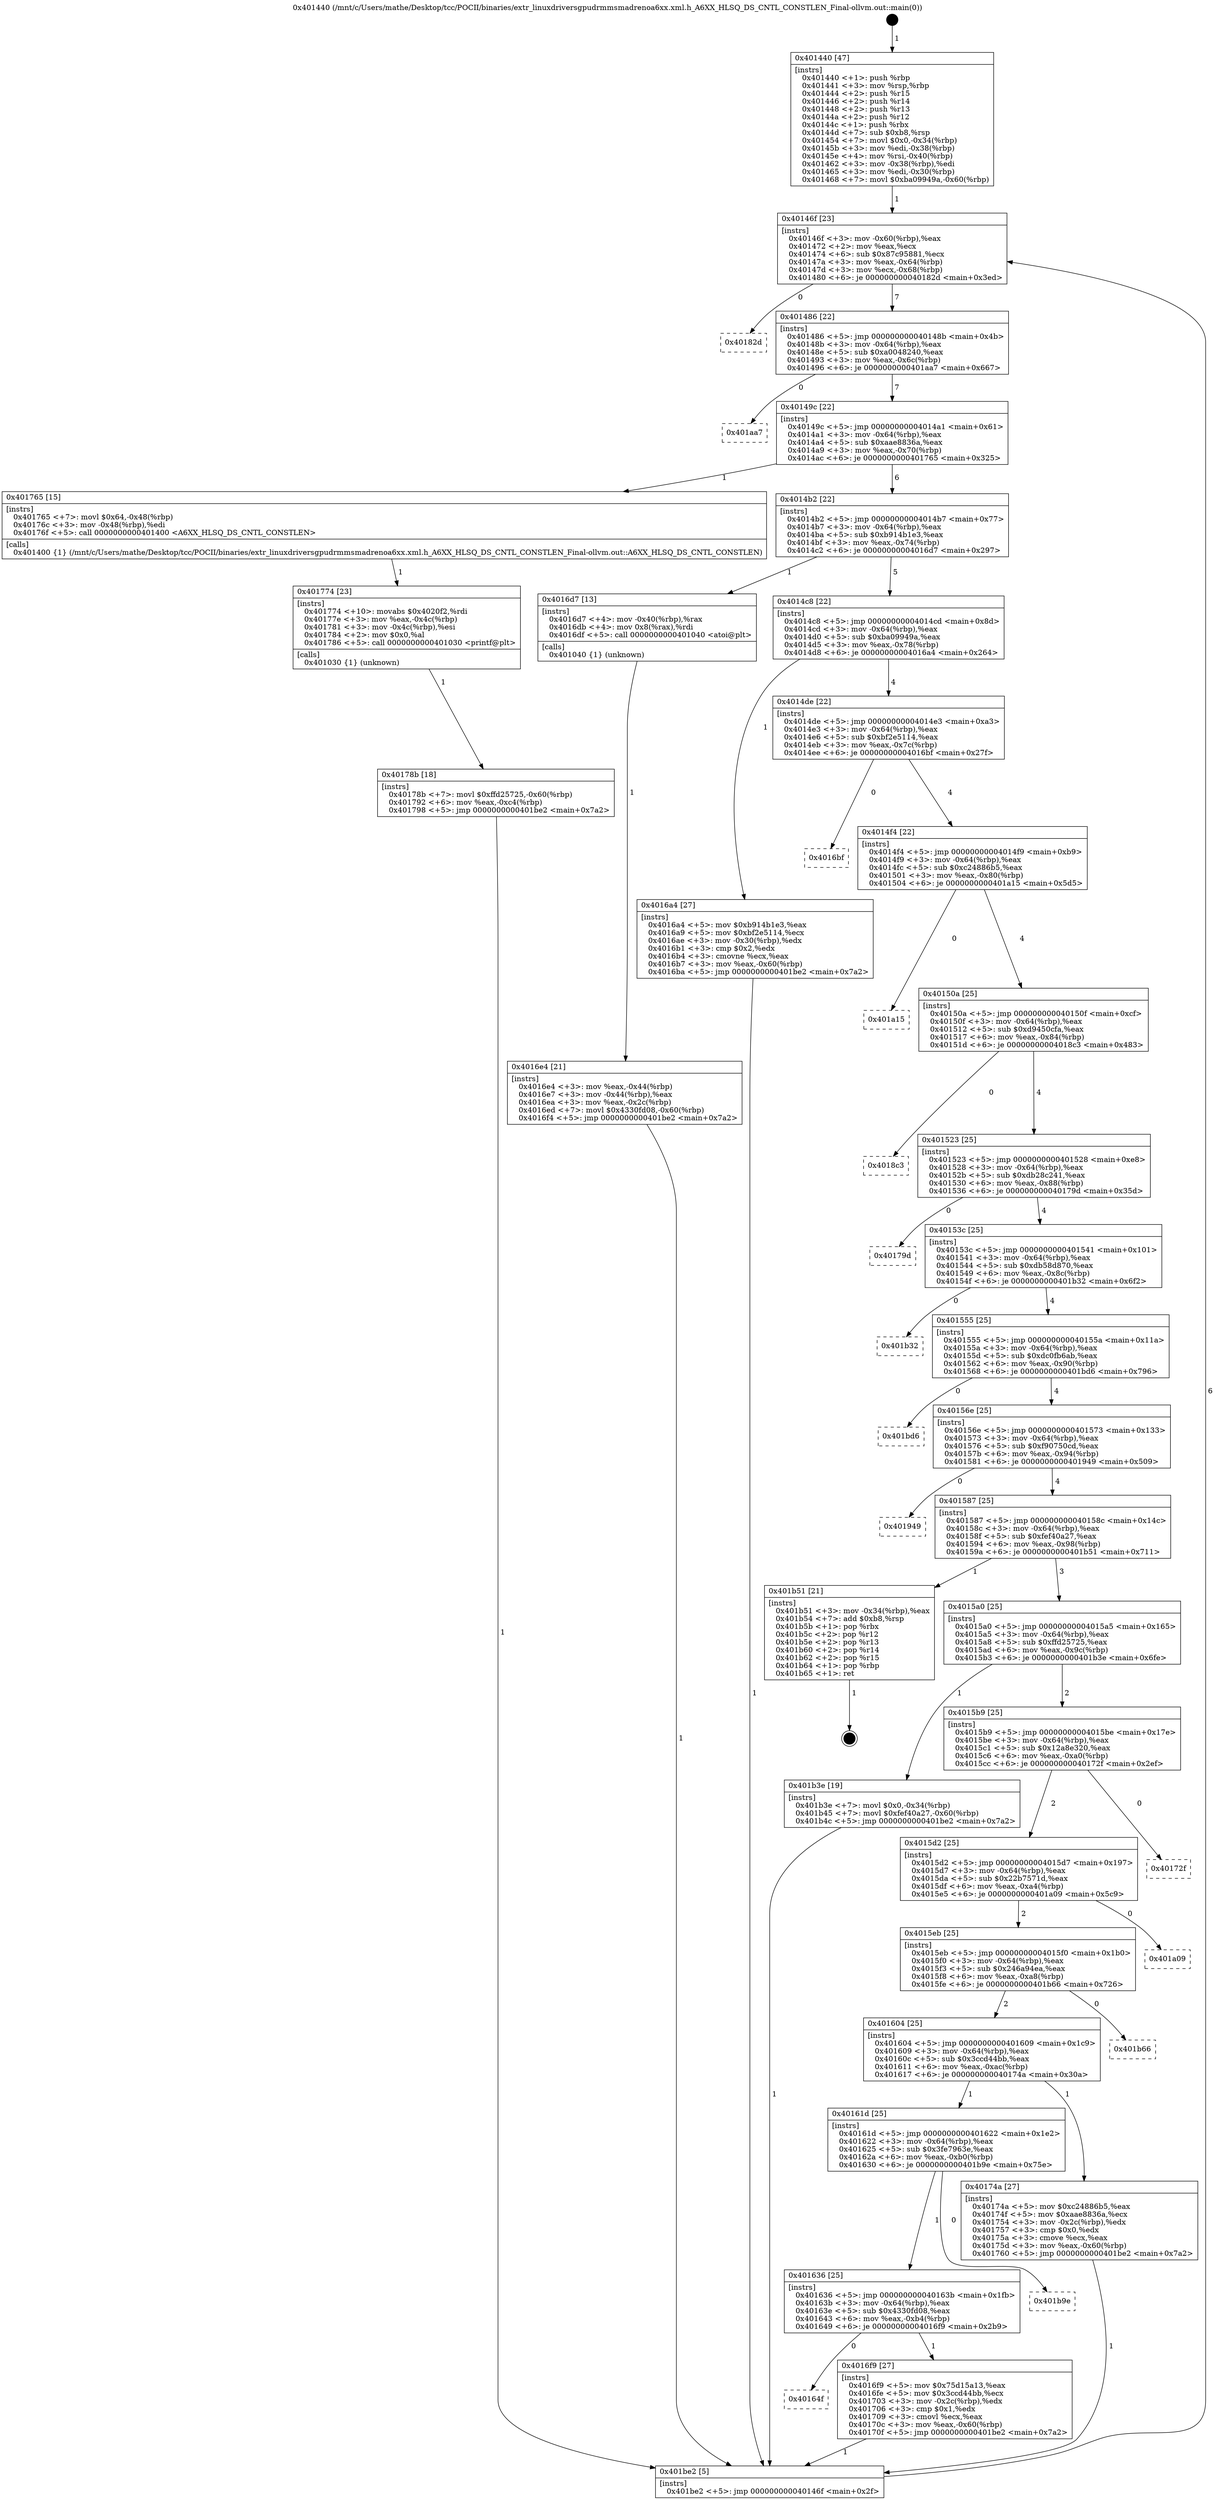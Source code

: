 digraph "0x401440" {
  label = "0x401440 (/mnt/c/Users/mathe/Desktop/tcc/POCII/binaries/extr_linuxdriversgpudrmmsmadrenoa6xx.xml.h_A6XX_HLSQ_DS_CNTL_CONSTLEN_Final-ollvm.out::main(0))"
  labelloc = "t"
  node[shape=record]

  Entry [label="",width=0.3,height=0.3,shape=circle,fillcolor=black,style=filled]
  "0x40146f" [label="{
     0x40146f [23]\l
     | [instrs]\l
     &nbsp;&nbsp;0x40146f \<+3\>: mov -0x60(%rbp),%eax\l
     &nbsp;&nbsp;0x401472 \<+2\>: mov %eax,%ecx\l
     &nbsp;&nbsp;0x401474 \<+6\>: sub $0x87c95881,%ecx\l
     &nbsp;&nbsp;0x40147a \<+3\>: mov %eax,-0x64(%rbp)\l
     &nbsp;&nbsp;0x40147d \<+3\>: mov %ecx,-0x68(%rbp)\l
     &nbsp;&nbsp;0x401480 \<+6\>: je 000000000040182d \<main+0x3ed\>\l
  }"]
  "0x40182d" [label="{
     0x40182d\l
  }", style=dashed]
  "0x401486" [label="{
     0x401486 [22]\l
     | [instrs]\l
     &nbsp;&nbsp;0x401486 \<+5\>: jmp 000000000040148b \<main+0x4b\>\l
     &nbsp;&nbsp;0x40148b \<+3\>: mov -0x64(%rbp),%eax\l
     &nbsp;&nbsp;0x40148e \<+5\>: sub $0xa0048240,%eax\l
     &nbsp;&nbsp;0x401493 \<+3\>: mov %eax,-0x6c(%rbp)\l
     &nbsp;&nbsp;0x401496 \<+6\>: je 0000000000401aa7 \<main+0x667\>\l
  }"]
  Exit [label="",width=0.3,height=0.3,shape=circle,fillcolor=black,style=filled,peripheries=2]
  "0x401aa7" [label="{
     0x401aa7\l
  }", style=dashed]
  "0x40149c" [label="{
     0x40149c [22]\l
     | [instrs]\l
     &nbsp;&nbsp;0x40149c \<+5\>: jmp 00000000004014a1 \<main+0x61\>\l
     &nbsp;&nbsp;0x4014a1 \<+3\>: mov -0x64(%rbp),%eax\l
     &nbsp;&nbsp;0x4014a4 \<+5\>: sub $0xaae8836a,%eax\l
     &nbsp;&nbsp;0x4014a9 \<+3\>: mov %eax,-0x70(%rbp)\l
     &nbsp;&nbsp;0x4014ac \<+6\>: je 0000000000401765 \<main+0x325\>\l
  }"]
  "0x40178b" [label="{
     0x40178b [18]\l
     | [instrs]\l
     &nbsp;&nbsp;0x40178b \<+7\>: movl $0xffd25725,-0x60(%rbp)\l
     &nbsp;&nbsp;0x401792 \<+6\>: mov %eax,-0xc4(%rbp)\l
     &nbsp;&nbsp;0x401798 \<+5\>: jmp 0000000000401be2 \<main+0x7a2\>\l
  }"]
  "0x401765" [label="{
     0x401765 [15]\l
     | [instrs]\l
     &nbsp;&nbsp;0x401765 \<+7\>: movl $0x64,-0x48(%rbp)\l
     &nbsp;&nbsp;0x40176c \<+3\>: mov -0x48(%rbp),%edi\l
     &nbsp;&nbsp;0x40176f \<+5\>: call 0000000000401400 \<A6XX_HLSQ_DS_CNTL_CONSTLEN\>\l
     | [calls]\l
     &nbsp;&nbsp;0x401400 \{1\} (/mnt/c/Users/mathe/Desktop/tcc/POCII/binaries/extr_linuxdriversgpudrmmsmadrenoa6xx.xml.h_A6XX_HLSQ_DS_CNTL_CONSTLEN_Final-ollvm.out::A6XX_HLSQ_DS_CNTL_CONSTLEN)\l
  }"]
  "0x4014b2" [label="{
     0x4014b2 [22]\l
     | [instrs]\l
     &nbsp;&nbsp;0x4014b2 \<+5\>: jmp 00000000004014b7 \<main+0x77\>\l
     &nbsp;&nbsp;0x4014b7 \<+3\>: mov -0x64(%rbp),%eax\l
     &nbsp;&nbsp;0x4014ba \<+5\>: sub $0xb914b1e3,%eax\l
     &nbsp;&nbsp;0x4014bf \<+3\>: mov %eax,-0x74(%rbp)\l
     &nbsp;&nbsp;0x4014c2 \<+6\>: je 00000000004016d7 \<main+0x297\>\l
  }"]
  "0x401774" [label="{
     0x401774 [23]\l
     | [instrs]\l
     &nbsp;&nbsp;0x401774 \<+10\>: movabs $0x4020f2,%rdi\l
     &nbsp;&nbsp;0x40177e \<+3\>: mov %eax,-0x4c(%rbp)\l
     &nbsp;&nbsp;0x401781 \<+3\>: mov -0x4c(%rbp),%esi\l
     &nbsp;&nbsp;0x401784 \<+2\>: mov $0x0,%al\l
     &nbsp;&nbsp;0x401786 \<+5\>: call 0000000000401030 \<printf@plt\>\l
     | [calls]\l
     &nbsp;&nbsp;0x401030 \{1\} (unknown)\l
  }"]
  "0x4016d7" [label="{
     0x4016d7 [13]\l
     | [instrs]\l
     &nbsp;&nbsp;0x4016d7 \<+4\>: mov -0x40(%rbp),%rax\l
     &nbsp;&nbsp;0x4016db \<+4\>: mov 0x8(%rax),%rdi\l
     &nbsp;&nbsp;0x4016df \<+5\>: call 0000000000401040 \<atoi@plt\>\l
     | [calls]\l
     &nbsp;&nbsp;0x401040 \{1\} (unknown)\l
  }"]
  "0x4014c8" [label="{
     0x4014c8 [22]\l
     | [instrs]\l
     &nbsp;&nbsp;0x4014c8 \<+5\>: jmp 00000000004014cd \<main+0x8d\>\l
     &nbsp;&nbsp;0x4014cd \<+3\>: mov -0x64(%rbp),%eax\l
     &nbsp;&nbsp;0x4014d0 \<+5\>: sub $0xba09949a,%eax\l
     &nbsp;&nbsp;0x4014d5 \<+3\>: mov %eax,-0x78(%rbp)\l
     &nbsp;&nbsp;0x4014d8 \<+6\>: je 00000000004016a4 \<main+0x264\>\l
  }"]
  "0x40164f" [label="{
     0x40164f\l
  }", style=dashed]
  "0x4016a4" [label="{
     0x4016a4 [27]\l
     | [instrs]\l
     &nbsp;&nbsp;0x4016a4 \<+5\>: mov $0xb914b1e3,%eax\l
     &nbsp;&nbsp;0x4016a9 \<+5\>: mov $0xbf2e5114,%ecx\l
     &nbsp;&nbsp;0x4016ae \<+3\>: mov -0x30(%rbp),%edx\l
     &nbsp;&nbsp;0x4016b1 \<+3\>: cmp $0x2,%edx\l
     &nbsp;&nbsp;0x4016b4 \<+3\>: cmovne %ecx,%eax\l
     &nbsp;&nbsp;0x4016b7 \<+3\>: mov %eax,-0x60(%rbp)\l
     &nbsp;&nbsp;0x4016ba \<+5\>: jmp 0000000000401be2 \<main+0x7a2\>\l
  }"]
  "0x4014de" [label="{
     0x4014de [22]\l
     | [instrs]\l
     &nbsp;&nbsp;0x4014de \<+5\>: jmp 00000000004014e3 \<main+0xa3\>\l
     &nbsp;&nbsp;0x4014e3 \<+3\>: mov -0x64(%rbp),%eax\l
     &nbsp;&nbsp;0x4014e6 \<+5\>: sub $0xbf2e5114,%eax\l
     &nbsp;&nbsp;0x4014eb \<+3\>: mov %eax,-0x7c(%rbp)\l
     &nbsp;&nbsp;0x4014ee \<+6\>: je 00000000004016bf \<main+0x27f\>\l
  }"]
  "0x401be2" [label="{
     0x401be2 [5]\l
     | [instrs]\l
     &nbsp;&nbsp;0x401be2 \<+5\>: jmp 000000000040146f \<main+0x2f\>\l
  }"]
  "0x401440" [label="{
     0x401440 [47]\l
     | [instrs]\l
     &nbsp;&nbsp;0x401440 \<+1\>: push %rbp\l
     &nbsp;&nbsp;0x401441 \<+3\>: mov %rsp,%rbp\l
     &nbsp;&nbsp;0x401444 \<+2\>: push %r15\l
     &nbsp;&nbsp;0x401446 \<+2\>: push %r14\l
     &nbsp;&nbsp;0x401448 \<+2\>: push %r13\l
     &nbsp;&nbsp;0x40144a \<+2\>: push %r12\l
     &nbsp;&nbsp;0x40144c \<+1\>: push %rbx\l
     &nbsp;&nbsp;0x40144d \<+7\>: sub $0xb8,%rsp\l
     &nbsp;&nbsp;0x401454 \<+7\>: movl $0x0,-0x34(%rbp)\l
     &nbsp;&nbsp;0x40145b \<+3\>: mov %edi,-0x38(%rbp)\l
     &nbsp;&nbsp;0x40145e \<+4\>: mov %rsi,-0x40(%rbp)\l
     &nbsp;&nbsp;0x401462 \<+3\>: mov -0x38(%rbp),%edi\l
     &nbsp;&nbsp;0x401465 \<+3\>: mov %edi,-0x30(%rbp)\l
     &nbsp;&nbsp;0x401468 \<+7\>: movl $0xba09949a,-0x60(%rbp)\l
  }"]
  "0x4016e4" [label="{
     0x4016e4 [21]\l
     | [instrs]\l
     &nbsp;&nbsp;0x4016e4 \<+3\>: mov %eax,-0x44(%rbp)\l
     &nbsp;&nbsp;0x4016e7 \<+3\>: mov -0x44(%rbp),%eax\l
     &nbsp;&nbsp;0x4016ea \<+3\>: mov %eax,-0x2c(%rbp)\l
     &nbsp;&nbsp;0x4016ed \<+7\>: movl $0x4330fd08,-0x60(%rbp)\l
     &nbsp;&nbsp;0x4016f4 \<+5\>: jmp 0000000000401be2 \<main+0x7a2\>\l
  }"]
  "0x4016f9" [label="{
     0x4016f9 [27]\l
     | [instrs]\l
     &nbsp;&nbsp;0x4016f9 \<+5\>: mov $0x75d15a13,%eax\l
     &nbsp;&nbsp;0x4016fe \<+5\>: mov $0x3ccd44bb,%ecx\l
     &nbsp;&nbsp;0x401703 \<+3\>: mov -0x2c(%rbp),%edx\l
     &nbsp;&nbsp;0x401706 \<+3\>: cmp $0x1,%edx\l
     &nbsp;&nbsp;0x401709 \<+3\>: cmovl %ecx,%eax\l
     &nbsp;&nbsp;0x40170c \<+3\>: mov %eax,-0x60(%rbp)\l
     &nbsp;&nbsp;0x40170f \<+5\>: jmp 0000000000401be2 \<main+0x7a2\>\l
  }"]
  "0x4016bf" [label="{
     0x4016bf\l
  }", style=dashed]
  "0x4014f4" [label="{
     0x4014f4 [22]\l
     | [instrs]\l
     &nbsp;&nbsp;0x4014f4 \<+5\>: jmp 00000000004014f9 \<main+0xb9\>\l
     &nbsp;&nbsp;0x4014f9 \<+3\>: mov -0x64(%rbp),%eax\l
     &nbsp;&nbsp;0x4014fc \<+5\>: sub $0xc24886b5,%eax\l
     &nbsp;&nbsp;0x401501 \<+3\>: mov %eax,-0x80(%rbp)\l
     &nbsp;&nbsp;0x401504 \<+6\>: je 0000000000401a15 \<main+0x5d5\>\l
  }"]
  "0x401636" [label="{
     0x401636 [25]\l
     | [instrs]\l
     &nbsp;&nbsp;0x401636 \<+5\>: jmp 000000000040163b \<main+0x1fb\>\l
     &nbsp;&nbsp;0x40163b \<+3\>: mov -0x64(%rbp),%eax\l
     &nbsp;&nbsp;0x40163e \<+5\>: sub $0x4330fd08,%eax\l
     &nbsp;&nbsp;0x401643 \<+6\>: mov %eax,-0xb4(%rbp)\l
     &nbsp;&nbsp;0x401649 \<+6\>: je 00000000004016f9 \<main+0x2b9\>\l
  }"]
  "0x401a15" [label="{
     0x401a15\l
  }", style=dashed]
  "0x40150a" [label="{
     0x40150a [25]\l
     | [instrs]\l
     &nbsp;&nbsp;0x40150a \<+5\>: jmp 000000000040150f \<main+0xcf\>\l
     &nbsp;&nbsp;0x40150f \<+3\>: mov -0x64(%rbp),%eax\l
     &nbsp;&nbsp;0x401512 \<+5\>: sub $0xd9450cfa,%eax\l
     &nbsp;&nbsp;0x401517 \<+6\>: mov %eax,-0x84(%rbp)\l
     &nbsp;&nbsp;0x40151d \<+6\>: je 00000000004018c3 \<main+0x483\>\l
  }"]
  "0x401b9e" [label="{
     0x401b9e\l
  }", style=dashed]
  "0x4018c3" [label="{
     0x4018c3\l
  }", style=dashed]
  "0x401523" [label="{
     0x401523 [25]\l
     | [instrs]\l
     &nbsp;&nbsp;0x401523 \<+5\>: jmp 0000000000401528 \<main+0xe8\>\l
     &nbsp;&nbsp;0x401528 \<+3\>: mov -0x64(%rbp),%eax\l
     &nbsp;&nbsp;0x40152b \<+5\>: sub $0xdb28c241,%eax\l
     &nbsp;&nbsp;0x401530 \<+6\>: mov %eax,-0x88(%rbp)\l
     &nbsp;&nbsp;0x401536 \<+6\>: je 000000000040179d \<main+0x35d\>\l
  }"]
  "0x40161d" [label="{
     0x40161d [25]\l
     | [instrs]\l
     &nbsp;&nbsp;0x40161d \<+5\>: jmp 0000000000401622 \<main+0x1e2\>\l
     &nbsp;&nbsp;0x401622 \<+3\>: mov -0x64(%rbp),%eax\l
     &nbsp;&nbsp;0x401625 \<+5\>: sub $0x3fe7963e,%eax\l
     &nbsp;&nbsp;0x40162a \<+6\>: mov %eax,-0xb0(%rbp)\l
     &nbsp;&nbsp;0x401630 \<+6\>: je 0000000000401b9e \<main+0x75e\>\l
  }"]
  "0x40179d" [label="{
     0x40179d\l
  }", style=dashed]
  "0x40153c" [label="{
     0x40153c [25]\l
     | [instrs]\l
     &nbsp;&nbsp;0x40153c \<+5\>: jmp 0000000000401541 \<main+0x101\>\l
     &nbsp;&nbsp;0x401541 \<+3\>: mov -0x64(%rbp),%eax\l
     &nbsp;&nbsp;0x401544 \<+5\>: sub $0xdb58d870,%eax\l
     &nbsp;&nbsp;0x401549 \<+6\>: mov %eax,-0x8c(%rbp)\l
     &nbsp;&nbsp;0x40154f \<+6\>: je 0000000000401b32 \<main+0x6f2\>\l
  }"]
  "0x40174a" [label="{
     0x40174a [27]\l
     | [instrs]\l
     &nbsp;&nbsp;0x40174a \<+5\>: mov $0xc24886b5,%eax\l
     &nbsp;&nbsp;0x40174f \<+5\>: mov $0xaae8836a,%ecx\l
     &nbsp;&nbsp;0x401754 \<+3\>: mov -0x2c(%rbp),%edx\l
     &nbsp;&nbsp;0x401757 \<+3\>: cmp $0x0,%edx\l
     &nbsp;&nbsp;0x40175a \<+3\>: cmove %ecx,%eax\l
     &nbsp;&nbsp;0x40175d \<+3\>: mov %eax,-0x60(%rbp)\l
     &nbsp;&nbsp;0x401760 \<+5\>: jmp 0000000000401be2 \<main+0x7a2\>\l
  }"]
  "0x401b32" [label="{
     0x401b32\l
  }", style=dashed]
  "0x401555" [label="{
     0x401555 [25]\l
     | [instrs]\l
     &nbsp;&nbsp;0x401555 \<+5\>: jmp 000000000040155a \<main+0x11a\>\l
     &nbsp;&nbsp;0x40155a \<+3\>: mov -0x64(%rbp),%eax\l
     &nbsp;&nbsp;0x40155d \<+5\>: sub $0xdc0fb6ab,%eax\l
     &nbsp;&nbsp;0x401562 \<+6\>: mov %eax,-0x90(%rbp)\l
     &nbsp;&nbsp;0x401568 \<+6\>: je 0000000000401bd6 \<main+0x796\>\l
  }"]
  "0x401604" [label="{
     0x401604 [25]\l
     | [instrs]\l
     &nbsp;&nbsp;0x401604 \<+5\>: jmp 0000000000401609 \<main+0x1c9\>\l
     &nbsp;&nbsp;0x401609 \<+3\>: mov -0x64(%rbp),%eax\l
     &nbsp;&nbsp;0x40160c \<+5\>: sub $0x3ccd44bb,%eax\l
     &nbsp;&nbsp;0x401611 \<+6\>: mov %eax,-0xac(%rbp)\l
     &nbsp;&nbsp;0x401617 \<+6\>: je 000000000040174a \<main+0x30a\>\l
  }"]
  "0x401bd6" [label="{
     0x401bd6\l
  }", style=dashed]
  "0x40156e" [label="{
     0x40156e [25]\l
     | [instrs]\l
     &nbsp;&nbsp;0x40156e \<+5\>: jmp 0000000000401573 \<main+0x133\>\l
     &nbsp;&nbsp;0x401573 \<+3\>: mov -0x64(%rbp),%eax\l
     &nbsp;&nbsp;0x401576 \<+5\>: sub $0xf90750cd,%eax\l
     &nbsp;&nbsp;0x40157b \<+6\>: mov %eax,-0x94(%rbp)\l
     &nbsp;&nbsp;0x401581 \<+6\>: je 0000000000401949 \<main+0x509\>\l
  }"]
  "0x401b66" [label="{
     0x401b66\l
  }", style=dashed]
  "0x401949" [label="{
     0x401949\l
  }", style=dashed]
  "0x401587" [label="{
     0x401587 [25]\l
     | [instrs]\l
     &nbsp;&nbsp;0x401587 \<+5\>: jmp 000000000040158c \<main+0x14c\>\l
     &nbsp;&nbsp;0x40158c \<+3\>: mov -0x64(%rbp),%eax\l
     &nbsp;&nbsp;0x40158f \<+5\>: sub $0xfef40a27,%eax\l
     &nbsp;&nbsp;0x401594 \<+6\>: mov %eax,-0x98(%rbp)\l
     &nbsp;&nbsp;0x40159a \<+6\>: je 0000000000401b51 \<main+0x711\>\l
  }"]
  "0x4015eb" [label="{
     0x4015eb [25]\l
     | [instrs]\l
     &nbsp;&nbsp;0x4015eb \<+5\>: jmp 00000000004015f0 \<main+0x1b0\>\l
     &nbsp;&nbsp;0x4015f0 \<+3\>: mov -0x64(%rbp),%eax\l
     &nbsp;&nbsp;0x4015f3 \<+5\>: sub $0x246a94ea,%eax\l
     &nbsp;&nbsp;0x4015f8 \<+6\>: mov %eax,-0xa8(%rbp)\l
     &nbsp;&nbsp;0x4015fe \<+6\>: je 0000000000401b66 \<main+0x726\>\l
  }"]
  "0x401b51" [label="{
     0x401b51 [21]\l
     | [instrs]\l
     &nbsp;&nbsp;0x401b51 \<+3\>: mov -0x34(%rbp),%eax\l
     &nbsp;&nbsp;0x401b54 \<+7\>: add $0xb8,%rsp\l
     &nbsp;&nbsp;0x401b5b \<+1\>: pop %rbx\l
     &nbsp;&nbsp;0x401b5c \<+2\>: pop %r12\l
     &nbsp;&nbsp;0x401b5e \<+2\>: pop %r13\l
     &nbsp;&nbsp;0x401b60 \<+2\>: pop %r14\l
     &nbsp;&nbsp;0x401b62 \<+2\>: pop %r15\l
     &nbsp;&nbsp;0x401b64 \<+1\>: pop %rbp\l
     &nbsp;&nbsp;0x401b65 \<+1\>: ret\l
  }"]
  "0x4015a0" [label="{
     0x4015a0 [25]\l
     | [instrs]\l
     &nbsp;&nbsp;0x4015a0 \<+5\>: jmp 00000000004015a5 \<main+0x165\>\l
     &nbsp;&nbsp;0x4015a5 \<+3\>: mov -0x64(%rbp),%eax\l
     &nbsp;&nbsp;0x4015a8 \<+5\>: sub $0xffd25725,%eax\l
     &nbsp;&nbsp;0x4015ad \<+6\>: mov %eax,-0x9c(%rbp)\l
     &nbsp;&nbsp;0x4015b3 \<+6\>: je 0000000000401b3e \<main+0x6fe\>\l
  }"]
  "0x401a09" [label="{
     0x401a09\l
  }", style=dashed]
  "0x401b3e" [label="{
     0x401b3e [19]\l
     | [instrs]\l
     &nbsp;&nbsp;0x401b3e \<+7\>: movl $0x0,-0x34(%rbp)\l
     &nbsp;&nbsp;0x401b45 \<+7\>: movl $0xfef40a27,-0x60(%rbp)\l
     &nbsp;&nbsp;0x401b4c \<+5\>: jmp 0000000000401be2 \<main+0x7a2\>\l
  }"]
  "0x4015b9" [label="{
     0x4015b9 [25]\l
     | [instrs]\l
     &nbsp;&nbsp;0x4015b9 \<+5\>: jmp 00000000004015be \<main+0x17e\>\l
     &nbsp;&nbsp;0x4015be \<+3\>: mov -0x64(%rbp),%eax\l
     &nbsp;&nbsp;0x4015c1 \<+5\>: sub $0x12a8e320,%eax\l
     &nbsp;&nbsp;0x4015c6 \<+6\>: mov %eax,-0xa0(%rbp)\l
     &nbsp;&nbsp;0x4015cc \<+6\>: je 000000000040172f \<main+0x2ef\>\l
  }"]
  "0x4015d2" [label="{
     0x4015d2 [25]\l
     | [instrs]\l
     &nbsp;&nbsp;0x4015d2 \<+5\>: jmp 00000000004015d7 \<main+0x197\>\l
     &nbsp;&nbsp;0x4015d7 \<+3\>: mov -0x64(%rbp),%eax\l
     &nbsp;&nbsp;0x4015da \<+5\>: sub $0x22b7571d,%eax\l
     &nbsp;&nbsp;0x4015df \<+6\>: mov %eax,-0xa4(%rbp)\l
     &nbsp;&nbsp;0x4015e5 \<+6\>: je 0000000000401a09 \<main+0x5c9\>\l
  }"]
  "0x40172f" [label="{
     0x40172f\l
  }", style=dashed]
  Entry -> "0x401440" [label=" 1"]
  "0x40146f" -> "0x40182d" [label=" 0"]
  "0x40146f" -> "0x401486" [label=" 7"]
  "0x401b51" -> Exit [label=" 1"]
  "0x401486" -> "0x401aa7" [label=" 0"]
  "0x401486" -> "0x40149c" [label=" 7"]
  "0x401b3e" -> "0x401be2" [label=" 1"]
  "0x40149c" -> "0x401765" [label=" 1"]
  "0x40149c" -> "0x4014b2" [label=" 6"]
  "0x40178b" -> "0x401be2" [label=" 1"]
  "0x4014b2" -> "0x4016d7" [label=" 1"]
  "0x4014b2" -> "0x4014c8" [label=" 5"]
  "0x401774" -> "0x40178b" [label=" 1"]
  "0x4014c8" -> "0x4016a4" [label=" 1"]
  "0x4014c8" -> "0x4014de" [label=" 4"]
  "0x4016a4" -> "0x401be2" [label=" 1"]
  "0x401440" -> "0x40146f" [label=" 1"]
  "0x401be2" -> "0x40146f" [label=" 6"]
  "0x4016d7" -> "0x4016e4" [label=" 1"]
  "0x4016e4" -> "0x401be2" [label=" 1"]
  "0x401765" -> "0x401774" [label=" 1"]
  "0x4014de" -> "0x4016bf" [label=" 0"]
  "0x4014de" -> "0x4014f4" [label=" 4"]
  "0x40174a" -> "0x401be2" [label=" 1"]
  "0x4014f4" -> "0x401a15" [label=" 0"]
  "0x4014f4" -> "0x40150a" [label=" 4"]
  "0x401636" -> "0x40164f" [label=" 0"]
  "0x40150a" -> "0x4018c3" [label=" 0"]
  "0x40150a" -> "0x401523" [label=" 4"]
  "0x401636" -> "0x4016f9" [label=" 1"]
  "0x401523" -> "0x40179d" [label=" 0"]
  "0x401523" -> "0x40153c" [label=" 4"]
  "0x40161d" -> "0x401636" [label=" 1"]
  "0x40153c" -> "0x401b32" [label=" 0"]
  "0x40153c" -> "0x401555" [label=" 4"]
  "0x40161d" -> "0x401b9e" [label=" 0"]
  "0x401555" -> "0x401bd6" [label=" 0"]
  "0x401555" -> "0x40156e" [label=" 4"]
  "0x401604" -> "0x40161d" [label=" 1"]
  "0x40156e" -> "0x401949" [label=" 0"]
  "0x40156e" -> "0x401587" [label=" 4"]
  "0x401604" -> "0x40174a" [label=" 1"]
  "0x401587" -> "0x401b51" [label=" 1"]
  "0x401587" -> "0x4015a0" [label=" 3"]
  "0x4015eb" -> "0x401604" [label=" 2"]
  "0x4015a0" -> "0x401b3e" [label=" 1"]
  "0x4015a0" -> "0x4015b9" [label=" 2"]
  "0x4015eb" -> "0x401b66" [label=" 0"]
  "0x4015b9" -> "0x40172f" [label=" 0"]
  "0x4015b9" -> "0x4015d2" [label=" 2"]
  "0x4016f9" -> "0x401be2" [label=" 1"]
  "0x4015d2" -> "0x401a09" [label=" 0"]
  "0x4015d2" -> "0x4015eb" [label=" 2"]
}
